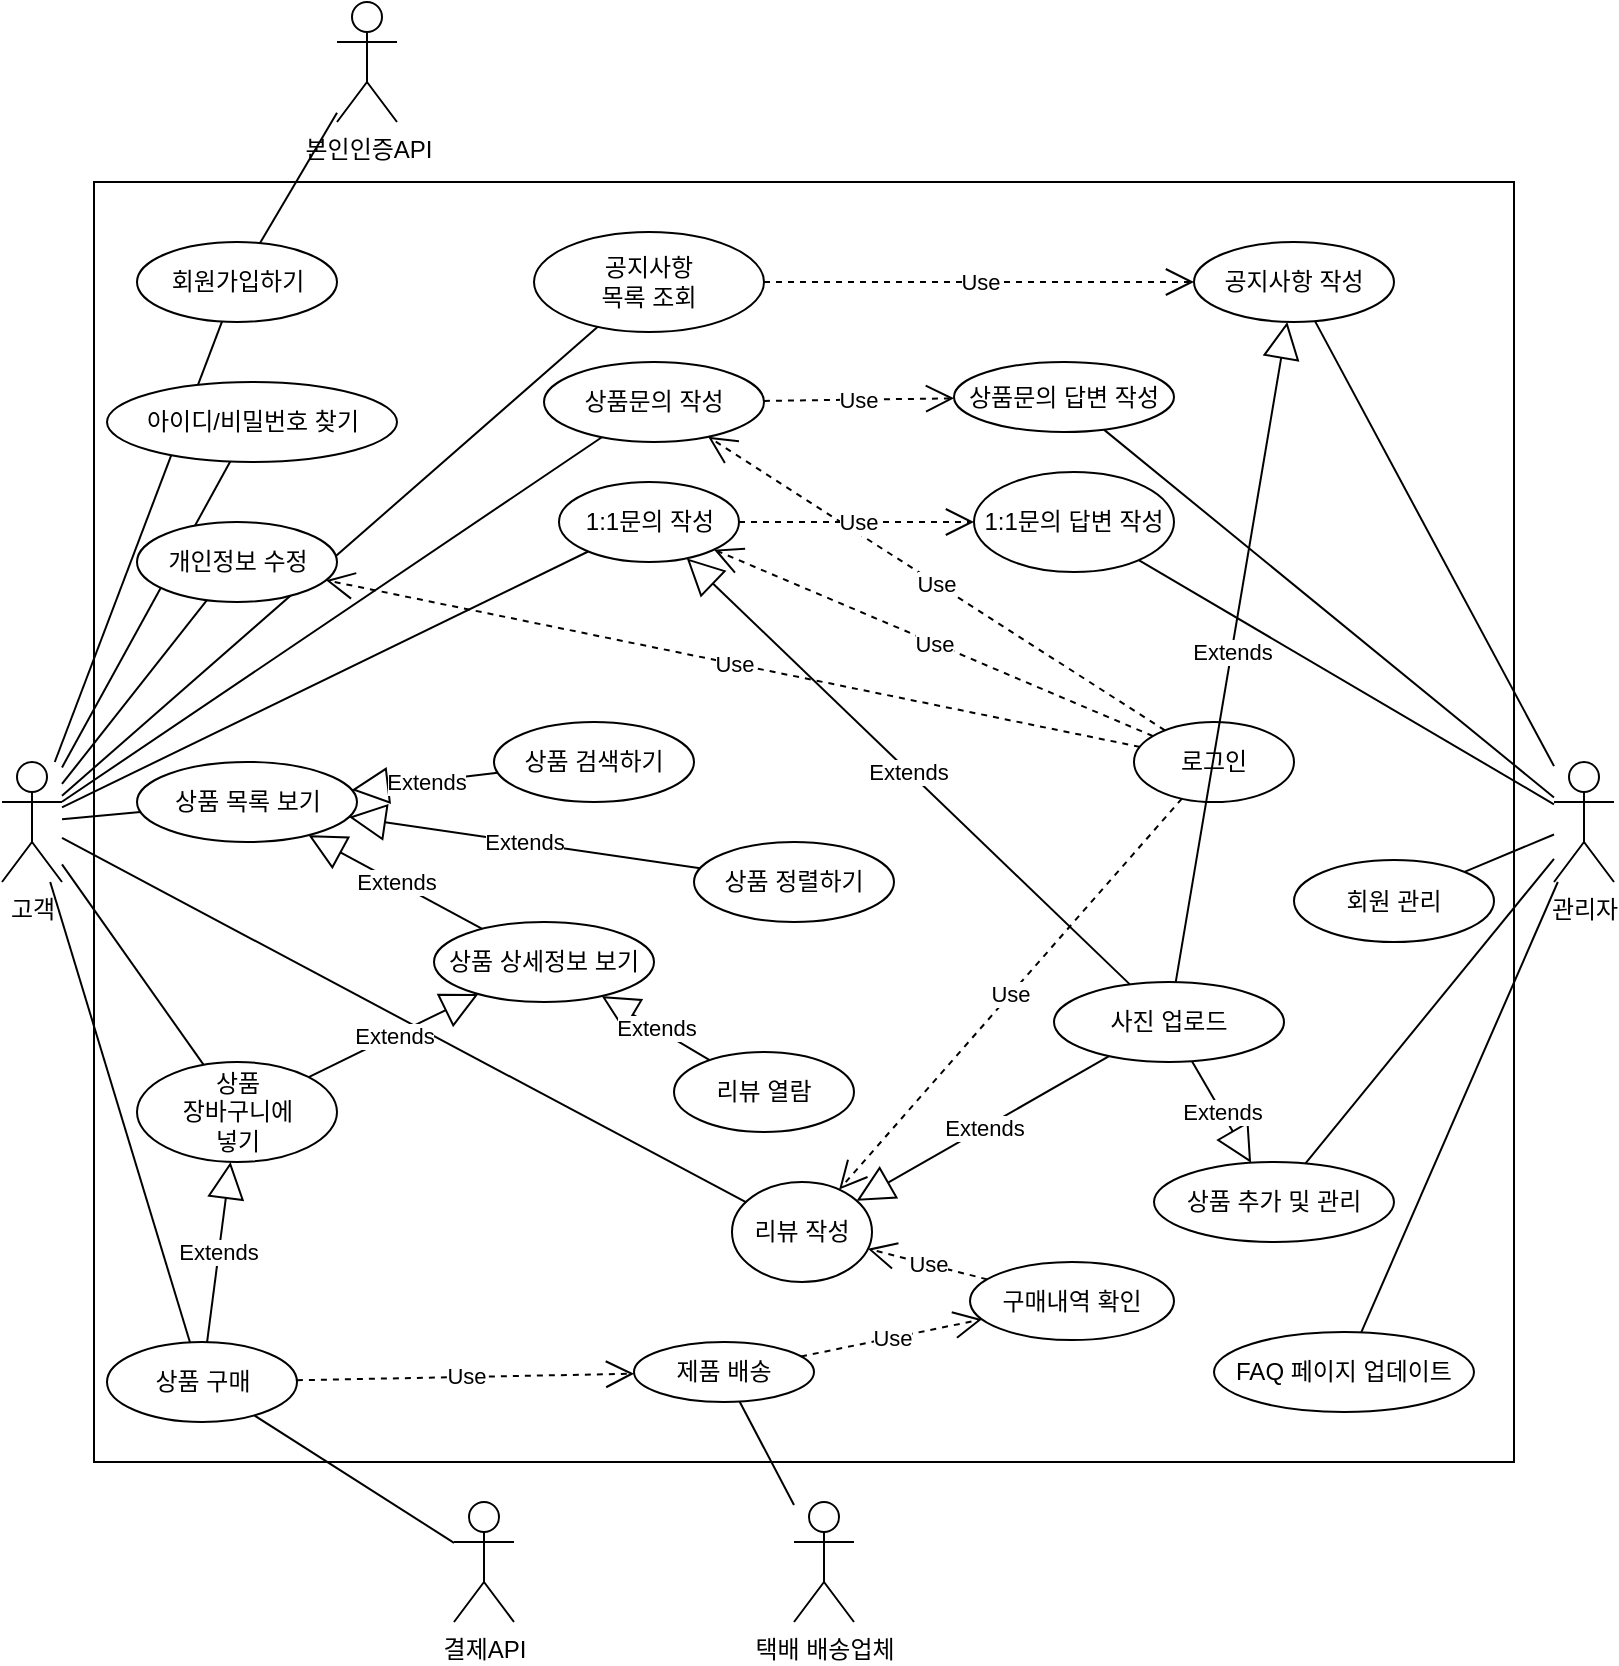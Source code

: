 <mxfile version="20.2.7" type="github">
  <diagram id="06q67e0eo0sH8_D3uSy_" name="유즈케이스1">
    <mxGraphModel dx="1581" dy="1851" grid="1" gridSize="10" guides="1" tooltips="1" connect="1" arrows="1" fold="1" page="1" pageScale="1" pageWidth="827" pageHeight="1169" math="0" shadow="0">
      <root>
        <mxCell id="0" />
        <mxCell id="1" parent="0" />
        <mxCell id="tB0mkt_xWfgJxFO7g79Q-1" value="고객" style="shape=umlActor;verticalLabelPosition=bottom;verticalAlign=top;html=1;outlineConnect=0;" parent="1" vertex="1">
          <mxGeometry x="14" y="-750" width="30" height="60" as="geometry" />
        </mxCell>
        <mxCell id="tB0mkt_xWfgJxFO7g79Q-6" value="관리자" style="shape=umlActor;verticalLabelPosition=bottom;verticalAlign=top;html=1;outlineConnect=0;" parent="1" vertex="1">
          <mxGeometry x="790" y="-750" width="30" height="60" as="geometry" />
        </mxCell>
        <mxCell id="tB0mkt_xWfgJxFO7g79Q-7" value="결제API" style="shape=umlActor;verticalLabelPosition=bottom;verticalAlign=top;html=1;outlineConnect=0;" parent="1" vertex="1">
          <mxGeometry x="240" y="-380" width="30" height="60" as="geometry" />
        </mxCell>
        <mxCell id="tB0mkt_xWfgJxFO7g79Q-8" value="본인인증API" style="shape=umlActor;verticalLabelPosition=bottom;verticalAlign=top;html=1;outlineConnect=0;" parent="1" vertex="1">
          <mxGeometry x="181.5" y="-1130" width="30" height="60" as="geometry" />
        </mxCell>
        <mxCell id="tB0mkt_xWfgJxFO7g79Q-10" value="" style="rounded=0;whiteSpace=wrap;html=1;" parent="1" vertex="1">
          <mxGeometry x="60" y="-1040" width="710" height="640" as="geometry" />
        </mxCell>
        <mxCell id="tB0mkt_xWfgJxFO7g79Q-11" value="상품 상세정보 보기" style="ellipse;whiteSpace=wrap;html=1;" parent="1" vertex="1">
          <mxGeometry x="230" y="-670" width="110" height="40" as="geometry" />
        </mxCell>
        <mxCell id="tB0mkt_xWfgJxFO7g79Q-12" value="상품 검색하기" style="ellipse;whiteSpace=wrap;html=1;" parent="1" vertex="1">
          <mxGeometry x="260" y="-770" width="100" height="40" as="geometry" />
        </mxCell>
        <mxCell id="tB0mkt_xWfgJxFO7g79Q-14" value="상품 정렬하기" style="ellipse;whiteSpace=wrap;html=1;" parent="1" vertex="1">
          <mxGeometry x="360" y="-710" width="100" height="40" as="geometry" />
        </mxCell>
        <mxCell id="tB0mkt_xWfgJxFO7g79Q-15" value="상품&lt;br&gt;장바구니에&lt;br&gt;넣기" style="ellipse;whiteSpace=wrap;html=1;" parent="1" vertex="1">
          <mxGeometry x="81.5" y="-600" width="100" height="50" as="geometry" />
        </mxCell>
        <mxCell id="tB0mkt_xWfgJxFO7g79Q-18" value="회원가입하기" style="ellipse;whiteSpace=wrap;html=1;" parent="1" vertex="1">
          <mxGeometry x="81.5" y="-1010" width="100" height="40" as="geometry" />
        </mxCell>
        <mxCell id="tB0mkt_xWfgJxFO7g79Q-19" value="로그인" style="ellipse;whiteSpace=wrap;html=1;" parent="1" vertex="1">
          <mxGeometry x="580" y="-770" width="80" height="40" as="geometry" />
        </mxCell>
        <mxCell id="tB0mkt_xWfgJxFO7g79Q-22" value="" style="endArrow=none;html=1;rounded=0;" parent="1" source="tB0mkt_xWfgJxFO7g79Q-18" target="tB0mkt_xWfgJxFO7g79Q-8" edge="1">
          <mxGeometry width="50" height="50" relative="1" as="geometry">
            <mxPoint x="430" y="-900" as="sourcePoint" />
            <mxPoint x="340" y="-990" as="targetPoint" />
          </mxGeometry>
        </mxCell>
        <mxCell id="tB0mkt_xWfgJxFO7g79Q-23" value="" style="endArrow=none;html=1;rounded=0;" parent="1" source="tB0mkt_xWfgJxFO7g79Q-1" target="tB0mkt_xWfgJxFO7g79Q-18" edge="1">
          <mxGeometry width="50" height="50" relative="1" as="geometry">
            <mxPoint x="390" y="-720" as="sourcePoint" />
            <mxPoint x="440" y="-770" as="targetPoint" />
          </mxGeometry>
        </mxCell>
        <mxCell id="tB0mkt_xWfgJxFO7g79Q-29" value="상품 구매" style="ellipse;whiteSpace=wrap;html=1;" parent="1" vertex="1">
          <mxGeometry x="66.5" y="-460" width="95" height="40" as="geometry" />
        </mxCell>
        <mxCell id="tB0mkt_xWfgJxFO7g79Q-30" value="" style="endArrow=none;html=1;rounded=0;" parent="1" source="tB0mkt_xWfgJxFO7g79Q-7" target="tB0mkt_xWfgJxFO7g79Q-29" edge="1">
          <mxGeometry width="50" height="50" relative="1" as="geometry">
            <mxPoint x="180" y="-410" as="sourcePoint" />
            <mxPoint x="380" y="-550" as="targetPoint" />
            <Array as="points" />
          </mxGeometry>
        </mxCell>
        <mxCell id="tB0mkt_xWfgJxFO7g79Q-33" value="공지사항 작성" style="ellipse;whiteSpace=wrap;html=1;" parent="1" vertex="1">
          <mxGeometry x="610" y="-1010" width="100" height="40" as="geometry" />
        </mxCell>
        <mxCell id="tB0mkt_xWfgJxFO7g79Q-34" value="리뷰 작성" style="ellipse;whiteSpace=wrap;html=1;" parent="1" vertex="1">
          <mxGeometry x="379" y="-540" width="70" height="50" as="geometry" />
        </mxCell>
        <mxCell id="tB0mkt_xWfgJxFO7g79Q-35" value="상품문의 작성" style="ellipse;whiteSpace=wrap;html=1;" parent="1" vertex="1">
          <mxGeometry x="285" y="-950" width="110" height="40" as="geometry" />
        </mxCell>
        <mxCell id="tB0mkt_xWfgJxFO7g79Q-36" value="1:1문의 작성" style="ellipse;whiteSpace=wrap;html=1;" parent="1" vertex="1">
          <mxGeometry x="292.5" y="-890" width="90" height="40" as="geometry" />
        </mxCell>
        <mxCell id="tB0mkt_xWfgJxFO7g79Q-37" value="상품문의 답변 작성" style="ellipse;whiteSpace=wrap;html=1;" parent="1" vertex="1">
          <mxGeometry x="490" y="-950" width="110" height="35" as="geometry" />
        </mxCell>
        <mxCell id="tB0mkt_xWfgJxFO7g79Q-38" value="1:1문의 답변 작성" style="ellipse;whiteSpace=wrap;html=1;" parent="1" vertex="1">
          <mxGeometry x="500" y="-895" width="100" height="50" as="geometry" />
        </mxCell>
        <mxCell id="tB0mkt_xWfgJxFO7g79Q-39" value="" style="endArrow=none;html=1;rounded=0;" parent="1" source="tB0mkt_xWfgJxFO7g79Q-1" target="tB0mkt_xWfgJxFO7g79Q-15" edge="1">
          <mxGeometry width="50" height="50" relative="1" as="geometry">
            <mxPoint x="390" y="-590" as="sourcePoint" />
            <mxPoint x="440" y="-640" as="targetPoint" />
          </mxGeometry>
        </mxCell>
        <mxCell id="tB0mkt_xWfgJxFO7g79Q-40" value="" style="endArrow=none;html=1;rounded=0;" parent="1" source="tB0mkt_xWfgJxFO7g79Q-34" target="tB0mkt_xWfgJxFO7g79Q-1" edge="1">
          <mxGeometry width="50" height="50" relative="1" as="geometry">
            <mxPoint y="-540" as="sourcePoint" />
            <mxPoint x="60" y="-810" as="targetPoint" />
          </mxGeometry>
        </mxCell>
        <mxCell id="tB0mkt_xWfgJxFO7g79Q-41" value="" style="endArrow=none;html=1;rounded=0;" parent="1" source="tB0mkt_xWfgJxFO7g79Q-36" target="tB0mkt_xWfgJxFO7g79Q-1" edge="1">
          <mxGeometry width="50" height="50" relative="1" as="geometry">
            <mxPoint x="20" y="-450" as="sourcePoint" />
            <mxPoint x="50" y="-720" as="targetPoint" />
          </mxGeometry>
        </mxCell>
        <mxCell id="tB0mkt_xWfgJxFO7g79Q-42" value="" style="endArrow=none;html=1;rounded=0;" parent="1" source="tB0mkt_xWfgJxFO7g79Q-6" target="tB0mkt_xWfgJxFO7g79Q-33" edge="1">
          <mxGeometry width="50" height="50" relative="1" as="geometry">
            <mxPoint x="870" y="-480" as="sourcePoint" />
            <mxPoint x="810" y="-750" as="targetPoint" />
          </mxGeometry>
        </mxCell>
        <mxCell id="tB0mkt_xWfgJxFO7g79Q-44" value="" style="endArrow=none;html=1;rounded=0;" parent="1" source="tB0mkt_xWfgJxFO7g79Q-6" target="tB0mkt_xWfgJxFO7g79Q-37" edge="1">
          <mxGeometry width="50" height="50" relative="1" as="geometry">
            <mxPoint x="820" y="-790" as="sourcePoint" />
            <mxPoint x="820" y="-810" as="targetPoint" />
            <Array as="points" />
          </mxGeometry>
        </mxCell>
        <mxCell id="tB0mkt_xWfgJxFO7g79Q-45" value="" style="endArrow=none;html=1;rounded=0;" parent="1" source="tB0mkt_xWfgJxFO7g79Q-6" target="tB0mkt_xWfgJxFO7g79Q-38" edge="1">
          <mxGeometry width="50" height="50" relative="1" as="geometry">
            <mxPoint x="812" y="-640" as="sourcePoint" />
            <mxPoint x="880" y="-830" as="targetPoint" />
          </mxGeometry>
        </mxCell>
        <mxCell id="tB0mkt_xWfgJxFO7g79Q-48" value="" style="endArrow=none;html=1;rounded=0;" parent="1" source="tB0mkt_xWfgJxFO7g79Q-1" target="tB0mkt_xWfgJxFO7g79Q-35" edge="1">
          <mxGeometry width="50" height="50" relative="1" as="geometry">
            <mxPoint x="20" y="-580" as="sourcePoint" />
            <mxPoint x="70" y="-630" as="targetPoint" />
          </mxGeometry>
        </mxCell>
        <mxCell id="tB0mkt_xWfgJxFO7g79Q-49" value="상품 목록 보기" style="ellipse;whiteSpace=wrap;html=1;" parent="1" vertex="1">
          <mxGeometry x="81.5" y="-750" width="110" height="40" as="geometry" />
        </mxCell>
        <mxCell id="tB0mkt_xWfgJxFO7g79Q-50" value="Extends" style="endArrow=block;endSize=16;endFill=0;html=1;rounded=0;" parent="1" source="tB0mkt_xWfgJxFO7g79Q-12" target="tB0mkt_xWfgJxFO7g79Q-49" edge="1">
          <mxGeometry width="160" relative="1" as="geometry">
            <mxPoint x="330" y="-670" as="sourcePoint" />
            <mxPoint x="490" y="-670" as="targetPoint" />
          </mxGeometry>
        </mxCell>
        <mxCell id="tB0mkt_xWfgJxFO7g79Q-51" value="Use" style="endArrow=open;endSize=12;dashed=1;html=1;rounded=0;" parent="1" source="tB0mkt_xWfgJxFO7g79Q-19" target="tB0mkt_xWfgJxFO7g79Q-34" edge="1">
          <mxGeometry width="160" relative="1" as="geometry">
            <mxPoint x="140" y="-440" as="sourcePoint" />
            <mxPoint x="300" y="-440" as="targetPoint" />
          </mxGeometry>
        </mxCell>
        <mxCell id="tB0mkt_xWfgJxFO7g79Q-52" value="Use" style="endArrow=open;endSize=12;dashed=1;html=1;rounded=0;" parent="1" source="tB0mkt_xWfgJxFO7g79Q-19" target="tB0mkt_xWfgJxFO7g79Q-36" edge="1">
          <mxGeometry width="160" relative="1" as="geometry">
            <mxPoint x="-110" y="-570" as="sourcePoint" />
            <mxPoint x="50" y="-570" as="targetPoint" />
          </mxGeometry>
        </mxCell>
        <mxCell id="tB0mkt_xWfgJxFO7g79Q-53" value="Use" style="endArrow=open;endSize=12;dashed=1;html=1;rounded=0;" parent="1" source="tB0mkt_xWfgJxFO7g79Q-19" target="tB0mkt_xWfgJxFO7g79Q-35" edge="1">
          <mxGeometry width="160" relative="1" as="geometry">
            <mxPoint x="100" y="-420" as="sourcePoint" />
            <mxPoint x="260" y="-420" as="targetPoint" />
          </mxGeometry>
        </mxCell>
        <mxCell id="tB0mkt_xWfgJxFO7g79Q-55" value="" style="endArrow=none;html=1;rounded=0;" parent="1" source="tB0mkt_xWfgJxFO7g79Q-1" target="tB0mkt_xWfgJxFO7g79Q-49" edge="1">
          <mxGeometry width="50" height="50" relative="1" as="geometry">
            <mxPoint x="-10" y="-580" as="sourcePoint" />
            <mxPoint x="40" y="-630" as="targetPoint" />
          </mxGeometry>
        </mxCell>
        <mxCell id="tB0mkt_xWfgJxFO7g79Q-56" value="Use" style="endArrow=open;endSize=12;dashed=1;html=1;rounded=0;" parent="1" source="tB0mkt_xWfgJxFO7g79Q-36" target="tB0mkt_xWfgJxFO7g79Q-38" edge="1">
          <mxGeometry width="160" relative="1" as="geometry">
            <mxPoint x="300" y="-540" as="sourcePoint" />
            <mxPoint x="460" y="-540" as="targetPoint" />
          </mxGeometry>
        </mxCell>
        <mxCell id="tB0mkt_xWfgJxFO7g79Q-58" value="Use" style="endArrow=open;endSize=12;dashed=1;html=1;rounded=0;" parent="1" source="tB0mkt_xWfgJxFO7g79Q-35" target="tB0mkt_xWfgJxFO7g79Q-37" edge="1">
          <mxGeometry width="160" relative="1" as="geometry">
            <mxPoint x="310" y="-520" as="sourcePoint" />
            <mxPoint x="470" y="-520" as="targetPoint" />
          </mxGeometry>
        </mxCell>
        <mxCell id="tB0mkt_xWfgJxFO7g79Q-59" value="Extends" style="endArrow=block;endSize=16;endFill=0;html=1;rounded=0;" parent="1" source="tB0mkt_xWfgJxFO7g79Q-11" target="tB0mkt_xWfgJxFO7g79Q-49" edge="1">
          <mxGeometry width="160" relative="1" as="geometry">
            <mxPoint x="-20" y="-540" as="sourcePoint" />
            <mxPoint x="140" y="-540" as="targetPoint" />
          </mxGeometry>
        </mxCell>
        <mxCell id="tB0mkt_xWfgJxFO7g79Q-60" value="Extends" style="endArrow=block;endSize=16;endFill=0;html=1;rounded=0;" parent="1" source="tB0mkt_xWfgJxFO7g79Q-15" target="tB0mkt_xWfgJxFO7g79Q-11" edge="1">
          <mxGeometry width="160" relative="1" as="geometry">
            <mxPoint x="30" y="-430" as="sourcePoint" />
            <mxPoint x="190" y="-430" as="targetPoint" />
          </mxGeometry>
        </mxCell>
        <mxCell id="tB0mkt_xWfgJxFO7g79Q-61" value="Extends" style="endArrow=block;endSize=16;endFill=0;html=1;rounded=0;" parent="1" source="tB0mkt_xWfgJxFO7g79Q-14" target="tB0mkt_xWfgJxFO7g79Q-49" edge="1">
          <mxGeometry width="160" relative="1" as="geometry">
            <mxPoint x="330" y="-670" as="sourcePoint" />
            <mxPoint x="490" y="-670" as="targetPoint" />
          </mxGeometry>
        </mxCell>
        <mxCell id="tB0mkt_xWfgJxFO7g79Q-62" value="" style="endArrow=none;html=1;rounded=0;" parent="1" source="tB0mkt_xWfgJxFO7g79Q-1" target="tB0mkt_xWfgJxFO7g79Q-29" edge="1">
          <mxGeometry width="50" height="50" relative="1" as="geometry">
            <mxPoint x="40" y="-440" as="sourcePoint" />
            <mxPoint x="90" y="-490" as="targetPoint" />
          </mxGeometry>
        </mxCell>
        <mxCell id="tB0mkt_xWfgJxFO7g79Q-63" value="Use" style="endArrow=open;endSize=12;dashed=1;html=1;rounded=0;" parent="1" source="pWr_5GK8HhrTUvCBfWbT-1" target="pWr_5GK8HhrTUvCBfWbT-22" edge="1">
          <mxGeometry width="160" relative="1" as="geometry">
            <mxPoint x="150" y="-420" as="sourcePoint" />
            <mxPoint x="310" y="-420" as="targetPoint" />
          </mxGeometry>
        </mxCell>
        <mxCell id="tB0mkt_xWfgJxFO7g79Q-64" value="공지사항 &lt;br&gt;목록 조회" style="ellipse;whiteSpace=wrap;html=1;" parent="1" vertex="1">
          <mxGeometry x="280" y="-1015" width="115" height="50" as="geometry" />
        </mxCell>
        <mxCell id="tB0mkt_xWfgJxFO7g79Q-66" value="" style="endArrow=none;html=1;rounded=0;" parent="1" source="tB0mkt_xWfgJxFO7g79Q-64" target="tB0mkt_xWfgJxFO7g79Q-1" edge="1">
          <mxGeometry width="50" height="50" relative="1" as="geometry">
            <mxPoint x="10" y="-510" as="sourcePoint" />
            <mxPoint x="60" y="-560" as="targetPoint" />
          </mxGeometry>
        </mxCell>
        <mxCell id="tB0mkt_xWfgJxFO7g79Q-69" value="Use" style="endArrow=open;endSize=12;dashed=1;html=1;rounded=0;" parent="1" source="tB0mkt_xWfgJxFO7g79Q-64" target="tB0mkt_xWfgJxFO7g79Q-33" edge="1">
          <mxGeometry width="160" relative="1" as="geometry">
            <mxPoint x="480" y="-900" as="sourcePoint" />
            <mxPoint x="640" y="-900" as="targetPoint" />
          </mxGeometry>
        </mxCell>
        <mxCell id="pWr_5GK8HhrTUvCBfWbT-1" value="제품 배송" style="ellipse;whiteSpace=wrap;html=1;" vertex="1" parent="1">
          <mxGeometry x="330" y="-460" width="90" height="30" as="geometry" />
        </mxCell>
        <mxCell id="pWr_5GK8HhrTUvCBfWbT-2" value="Use" style="endArrow=open;endSize=12;dashed=1;html=1;rounded=0;" edge="1" parent="1" source="tB0mkt_xWfgJxFO7g79Q-29" target="pWr_5GK8HhrTUvCBfWbT-1">
          <mxGeometry width="160" relative="1" as="geometry">
            <mxPoint x="370" y="-450" as="sourcePoint" />
            <mxPoint x="530" y="-450" as="targetPoint" />
          </mxGeometry>
        </mxCell>
        <mxCell id="pWr_5GK8HhrTUvCBfWbT-3" value="Extends" style="endArrow=block;endSize=16;endFill=0;html=1;rounded=0;" edge="1" parent="1" source="tB0mkt_xWfgJxFO7g79Q-29" target="tB0mkt_xWfgJxFO7g79Q-15">
          <mxGeometry width="160" relative="1" as="geometry">
            <mxPoint x="90" y="-320" as="sourcePoint" />
            <mxPoint x="250" y="-320" as="targetPoint" />
          </mxGeometry>
        </mxCell>
        <mxCell id="pWr_5GK8HhrTUvCBfWbT-4" value="택배 배송업체" style="shape=umlActor;verticalLabelPosition=bottom;verticalAlign=top;html=1;" vertex="1" parent="1">
          <mxGeometry x="410" y="-380" width="30" height="60" as="geometry" />
        </mxCell>
        <mxCell id="pWr_5GK8HhrTUvCBfWbT-5" value="" style="endArrow=none;html=1;rounded=0;" edge="1" parent="1" source="pWr_5GK8HhrTUvCBfWbT-4" target="pWr_5GK8HhrTUvCBfWbT-1">
          <mxGeometry width="50" height="50" relative="1" as="geometry">
            <mxPoint x="750" y="-480" as="sourcePoint" />
            <mxPoint x="800" y="-530" as="targetPoint" />
          </mxGeometry>
        </mxCell>
        <mxCell id="pWr_5GK8HhrTUvCBfWbT-8" value="아이디/비밀번호 찾기" style="ellipse;whiteSpace=wrap;html=1;" vertex="1" parent="1">
          <mxGeometry x="66.5" y="-940" width="145" height="40" as="geometry" />
        </mxCell>
        <mxCell id="pWr_5GK8HhrTUvCBfWbT-9" value="" style="endArrow=none;html=1;rounded=0;" edge="1" parent="1" source="tB0mkt_xWfgJxFO7g79Q-1" target="pWr_5GK8HhrTUvCBfWbT-8">
          <mxGeometry width="50" height="50" relative="1" as="geometry">
            <mxPoint x="-10" y="-830" as="sourcePoint" />
            <mxPoint x="40" y="-880" as="targetPoint" />
          </mxGeometry>
        </mxCell>
        <mxCell id="pWr_5GK8HhrTUvCBfWbT-10" value="리뷰 열람" style="ellipse;whiteSpace=wrap;html=1;" vertex="1" parent="1">
          <mxGeometry x="350" y="-605" width="90" height="40" as="geometry" />
        </mxCell>
        <mxCell id="pWr_5GK8HhrTUvCBfWbT-11" value="Extends" style="endArrow=block;endSize=16;endFill=0;html=1;rounded=0;" edge="1" parent="1" source="pWr_5GK8HhrTUvCBfWbT-10" target="tB0mkt_xWfgJxFO7g79Q-11">
          <mxGeometry width="160" relative="1" as="geometry">
            <mxPoint x="550" y="-510" as="sourcePoint" />
            <mxPoint x="710" y="-510" as="targetPoint" />
            <Array as="points" />
          </mxGeometry>
        </mxCell>
        <mxCell id="pWr_5GK8HhrTUvCBfWbT-12" value="개인정보 수정" style="ellipse;whiteSpace=wrap;html=1;" vertex="1" parent="1">
          <mxGeometry x="81.5" y="-870" width="100" height="40" as="geometry" />
        </mxCell>
        <mxCell id="pWr_5GK8HhrTUvCBfWbT-13" value="" style="endArrow=none;html=1;rounded=0;" edge="1" parent="1" source="tB0mkt_xWfgJxFO7g79Q-1" target="pWr_5GK8HhrTUvCBfWbT-12">
          <mxGeometry width="50" height="50" relative="1" as="geometry">
            <mxPoint x="20" y="-500" as="sourcePoint" />
            <mxPoint x="70" y="-550" as="targetPoint" />
          </mxGeometry>
        </mxCell>
        <mxCell id="pWr_5GK8HhrTUvCBfWbT-14" value="Use" style="endArrow=open;endSize=12;dashed=1;html=1;rounded=0;" edge="1" parent="1" source="tB0mkt_xWfgJxFO7g79Q-19" target="pWr_5GK8HhrTUvCBfWbT-12">
          <mxGeometry width="160" relative="1" as="geometry">
            <mxPoint x="510" y="-510" as="sourcePoint" />
            <mxPoint x="670" y="-510" as="targetPoint" />
          </mxGeometry>
        </mxCell>
        <mxCell id="pWr_5GK8HhrTUvCBfWbT-15" value="사진 업로드" style="ellipse;whiteSpace=wrap;html=1;" vertex="1" parent="1">
          <mxGeometry x="540" y="-640" width="115" height="40" as="geometry" />
        </mxCell>
        <mxCell id="pWr_5GK8HhrTUvCBfWbT-16" value="Extends" style="endArrow=block;endSize=16;endFill=0;html=1;rounded=0;" edge="1" parent="1" source="pWr_5GK8HhrTUvCBfWbT-15" target="tB0mkt_xWfgJxFO7g79Q-36">
          <mxGeometry width="160" relative="1" as="geometry">
            <mxPoint x="520" y="-440" as="sourcePoint" />
            <mxPoint x="680" y="-440" as="targetPoint" />
          </mxGeometry>
        </mxCell>
        <mxCell id="pWr_5GK8HhrTUvCBfWbT-18" value="Extends" style="endArrow=block;endSize=16;endFill=0;html=1;rounded=0;" edge="1" parent="1" source="pWr_5GK8HhrTUvCBfWbT-15" target="tB0mkt_xWfgJxFO7g79Q-34">
          <mxGeometry width="160" relative="1" as="geometry">
            <mxPoint x="550" y="-440" as="sourcePoint" />
            <mxPoint x="710" y="-440" as="targetPoint" />
          </mxGeometry>
        </mxCell>
        <mxCell id="pWr_5GK8HhrTUvCBfWbT-19" value="Extends" style="endArrow=block;endSize=16;endFill=0;html=1;rounded=0;" edge="1" parent="1" source="pWr_5GK8HhrTUvCBfWbT-15" target="tB0mkt_xWfgJxFO7g79Q-33">
          <mxGeometry width="160" relative="1" as="geometry">
            <mxPoint x="570" y="-440" as="sourcePoint" />
            <mxPoint x="730" y="-440" as="targetPoint" />
          </mxGeometry>
        </mxCell>
        <mxCell id="pWr_5GK8HhrTUvCBfWbT-20" value="FAQ 페이지 업데이트" style="ellipse;whiteSpace=wrap;html=1;" vertex="1" parent="1">
          <mxGeometry x="620" y="-465" width="130" height="40" as="geometry" />
        </mxCell>
        <mxCell id="pWr_5GK8HhrTUvCBfWbT-21" value="" style="endArrow=none;html=1;rounded=0;" edge="1" parent="1" source="pWr_5GK8HhrTUvCBfWbT-20" target="tB0mkt_xWfgJxFO7g79Q-6">
          <mxGeometry width="50" height="50" relative="1" as="geometry">
            <mxPoint x="600" y="-310" as="sourcePoint" />
            <mxPoint x="650" y="-360" as="targetPoint" />
          </mxGeometry>
        </mxCell>
        <mxCell id="pWr_5GK8HhrTUvCBfWbT-22" value="구매내역 확인" style="ellipse;whiteSpace=wrap;html=1;" vertex="1" parent="1">
          <mxGeometry x="498" y="-500" width="102" height="39" as="geometry" />
        </mxCell>
        <mxCell id="pWr_5GK8HhrTUvCBfWbT-23" value="Use" style="endArrow=open;endSize=12;dashed=1;html=1;rounded=0;" edge="1" parent="1" source="pWr_5GK8HhrTUvCBfWbT-22" target="tB0mkt_xWfgJxFO7g79Q-34">
          <mxGeometry width="160" relative="1" as="geometry">
            <mxPoint x="530" y="-380" as="sourcePoint" />
            <mxPoint x="690" y="-380" as="targetPoint" />
          </mxGeometry>
        </mxCell>
        <mxCell id="pWr_5GK8HhrTUvCBfWbT-24" value="회원 관리" style="ellipse;whiteSpace=wrap;html=1;" vertex="1" parent="1">
          <mxGeometry x="660" y="-701" width="100" height="41" as="geometry" />
        </mxCell>
        <mxCell id="pWr_5GK8HhrTUvCBfWbT-25" value="" style="endArrow=none;html=1;rounded=0;" edge="1" parent="1" source="pWr_5GK8HhrTUvCBfWbT-24" target="tB0mkt_xWfgJxFO7g79Q-6">
          <mxGeometry width="50" height="50" relative="1" as="geometry">
            <mxPoint x="840" y="-600" as="sourcePoint" />
            <mxPoint x="890" y="-650" as="targetPoint" />
          </mxGeometry>
        </mxCell>
        <mxCell id="pWr_5GK8HhrTUvCBfWbT-27" value="상품 추가 및 관리" style="ellipse;whiteSpace=wrap;html=1;" vertex="1" parent="1">
          <mxGeometry x="590" y="-550" width="120" height="40" as="geometry" />
        </mxCell>
        <mxCell id="pWr_5GK8HhrTUvCBfWbT-28" value="" style="endArrow=none;html=1;rounded=0;" edge="1" parent="1" source="pWr_5GK8HhrTUvCBfWbT-27" target="tB0mkt_xWfgJxFO7g79Q-6">
          <mxGeometry width="50" height="50" relative="1" as="geometry">
            <mxPoint x="830" y="-540" as="sourcePoint" />
            <mxPoint x="880" y="-590" as="targetPoint" />
          </mxGeometry>
        </mxCell>
        <mxCell id="pWr_5GK8HhrTUvCBfWbT-29" value="Extends" style="endArrow=block;endSize=16;endFill=0;html=1;rounded=0;" edge="1" parent="1" source="pWr_5GK8HhrTUvCBfWbT-15" target="pWr_5GK8HhrTUvCBfWbT-27">
          <mxGeometry width="160" relative="1" as="geometry">
            <mxPoint x="510" y="-530" as="sourcePoint" />
            <mxPoint x="670" y="-530" as="targetPoint" />
          </mxGeometry>
        </mxCell>
      </root>
    </mxGraphModel>
  </diagram>
</mxfile>
